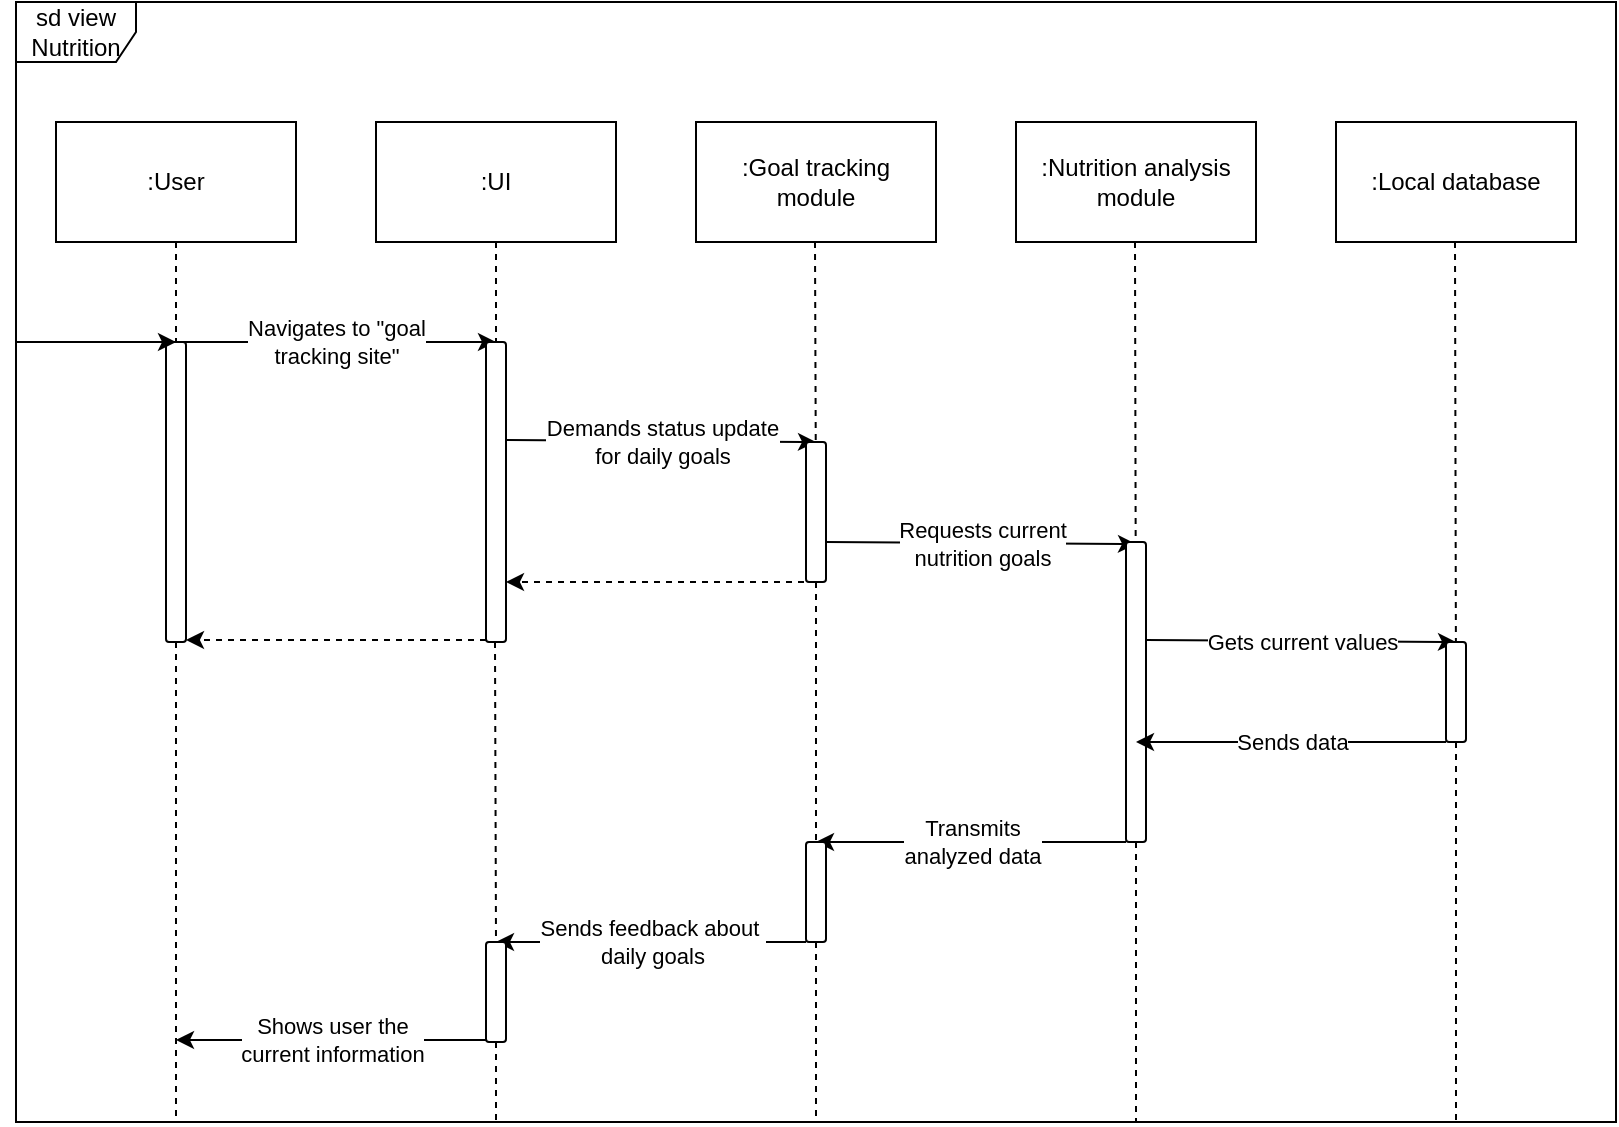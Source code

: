 <mxfile version="26.2.12">
  <diagram name="Seite-1" id="22ME-RJ8WNFZ1xnqjiXV">
    <mxGraphModel dx="1218" dy="821" grid="1" gridSize="10" guides="1" tooltips="1" connect="1" arrows="1" fold="1" page="1" pageScale="1" pageWidth="827" pageHeight="1169" math="0" shadow="0">
      <root>
        <mxCell id="0" />
        <mxCell id="1" parent="0" />
        <mxCell id="fB5_CP9kFE39k3K4ymV6-1" value=":User" style="rounded=0;whiteSpace=wrap;html=1;" parent="1" vertex="1">
          <mxGeometry x="40" y="180" width="120" height="60" as="geometry" />
        </mxCell>
        <mxCell id="fB5_CP9kFE39k3K4ymV6-2" value=":UI" style="rounded=0;whiteSpace=wrap;html=1;" parent="1" vertex="1">
          <mxGeometry x="200" y="180" width="120" height="60" as="geometry" />
        </mxCell>
        <mxCell id="fB5_CP9kFE39k3K4ymV6-3" value="&lt;div&gt;:Goal tracking&lt;/div&gt;&lt;div&gt;module&lt;/div&gt;" style="rounded=0;whiteSpace=wrap;html=1;" parent="1" vertex="1">
          <mxGeometry x="360" y="180" width="120" height="60" as="geometry" />
        </mxCell>
        <mxCell id="fB5_CP9kFE39k3K4ymV6-4" value="&lt;div&gt;:Nutrition analysis module&lt;/div&gt;" style="rounded=0;whiteSpace=wrap;html=1;" parent="1" vertex="1">
          <mxGeometry x="520" y="180" width="120" height="60" as="geometry" />
        </mxCell>
        <mxCell id="fB5_CP9kFE39k3K4ymV6-5" value="" style="endArrow=none;dashed=1;html=1;rounded=0;" parent="1" source="_qAM3UQY7rkiAUcxu_jo-2" edge="1">
          <mxGeometry width="50" height="50" relative="1" as="geometry">
            <mxPoint x="100" y="290" as="sourcePoint" />
            <mxPoint x="100" y="680" as="targetPoint" />
          </mxGeometry>
        </mxCell>
        <mxCell id="fB5_CP9kFE39k3K4ymV6-6" value="" style="endArrow=none;dashed=1;html=1;rounded=0;" parent="1" edge="1">
          <mxGeometry width="50" height="50" relative="1" as="geometry">
            <mxPoint x="260" y="640" as="sourcePoint" />
            <mxPoint x="260" y="640" as="targetPoint" />
          </mxGeometry>
        </mxCell>
        <mxCell id="fB5_CP9kFE39k3K4ymV6-7" value="" style="endArrow=classic;html=1;rounded=0;" parent="1" edge="1">
          <mxGeometry relative="1" as="geometry">
            <mxPoint x="100" y="290" as="sourcePoint" />
            <mxPoint x="260" y="290" as="targetPoint" />
          </mxGeometry>
        </mxCell>
        <mxCell id="fB5_CP9kFE39k3K4ymV6-8" value="Navigates to &quot;goal&lt;div&gt;tracking site&quot;&lt;/div&gt;" style="edgeLabel;resizable=0;html=1;;align=center;verticalAlign=middle;" parent="fB5_CP9kFE39k3K4ymV6-7" connectable="0" vertex="1">
          <mxGeometry relative="1" as="geometry" />
        </mxCell>
        <mxCell id="fB5_CP9kFE39k3K4ymV6-9" value="" style="endArrow=none;dashed=1;html=1;rounded=0;" parent="1" source="fB5_CP9kFE39k3K4ymV6-2" target="fB5_CP9kFE39k3K4ymV6-10" edge="1">
          <mxGeometry width="50" height="50" relative="1" as="geometry">
            <mxPoint x="260" y="240" as="sourcePoint" />
            <mxPoint x="260" y="640" as="targetPoint" />
          </mxGeometry>
        </mxCell>
        <mxCell id="fB5_CP9kFE39k3K4ymV6-10" value="" style="rounded=1;whiteSpace=wrap;html=1;" parent="1" vertex="1">
          <mxGeometry x="255" y="290" width="10" height="150" as="geometry" />
        </mxCell>
        <mxCell id="fB5_CP9kFE39k3K4ymV6-11" value="" style="endArrow=none;dashed=1;html=1;rounded=0;" parent="1" edge="1">
          <mxGeometry width="50" height="50" relative="1" as="geometry">
            <mxPoint x="420" y="590" as="sourcePoint" />
            <mxPoint x="420" y="680" as="targetPoint" />
          </mxGeometry>
        </mxCell>
        <mxCell id="fB5_CP9kFE39k3K4ymV6-12" value="" style="endArrow=none;dashed=1;html=1;rounded=0;" parent="1" edge="1">
          <mxGeometry width="50" height="50" relative="1" as="geometry">
            <mxPoint x="580" y="540" as="sourcePoint" />
            <mxPoint x="580" y="680" as="targetPoint" />
          </mxGeometry>
        </mxCell>
        <mxCell id="fB5_CP9kFE39k3K4ymV6-13" value="" style="endArrow=classic;html=1;rounded=0;" parent="1" edge="1">
          <mxGeometry relative="1" as="geometry">
            <mxPoint x="265" y="339" as="sourcePoint" />
            <mxPoint x="420" y="340" as="targetPoint" />
          </mxGeometry>
        </mxCell>
        <mxCell id="fB5_CP9kFE39k3K4ymV6-14" value="&lt;div&gt;Demands status update&lt;/div&gt;&lt;div&gt;for daily goals&lt;/div&gt;" style="edgeLabel;resizable=0;html=1;;align=center;verticalAlign=middle;" parent="fB5_CP9kFE39k3K4ymV6-13" connectable="0" vertex="1">
          <mxGeometry relative="1" as="geometry" />
        </mxCell>
        <mxCell id="fB5_CP9kFE39k3K4ymV6-15" value="" style="endArrow=none;dashed=1;html=1;rounded=0;" parent="1" target="fB5_CP9kFE39k3K4ymV6-16" edge="1">
          <mxGeometry width="50" height="50" relative="1" as="geometry">
            <mxPoint x="419.5" y="240" as="sourcePoint" />
            <mxPoint x="419.5" y="650" as="targetPoint" />
          </mxGeometry>
        </mxCell>
        <mxCell id="fB5_CP9kFE39k3K4ymV6-16" value="" style="rounded=1;whiteSpace=wrap;html=1;" parent="1" vertex="1">
          <mxGeometry x="415" y="340" width="10" height="70" as="geometry" />
        </mxCell>
        <mxCell id="fB5_CP9kFE39k3K4ymV6-17" value="" style="endArrow=classic;html=1;rounded=0;" parent="1" edge="1">
          <mxGeometry relative="1" as="geometry">
            <mxPoint x="425" y="390" as="sourcePoint" />
            <mxPoint x="580" y="391" as="targetPoint" />
          </mxGeometry>
        </mxCell>
        <mxCell id="fB5_CP9kFE39k3K4ymV6-18" value="&lt;div&gt;Requests current&lt;/div&gt;&lt;div&gt;nutrition goals&lt;/div&gt;" style="edgeLabel;resizable=0;html=1;;align=center;verticalAlign=middle;" parent="fB5_CP9kFE39k3K4ymV6-17" connectable="0" vertex="1">
          <mxGeometry relative="1" as="geometry" />
        </mxCell>
        <mxCell id="fB5_CP9kFE39k3K4ymV6-19" value="" style="endArrow=none;dashed=1;html=1;rounded=0;" parent="1" target="fB5_CP9kFE39k3K4ymV6-20" edge="1">
          <mxGeometry width="50" height="50" relative="1" as="geometry">
            <mxPoint x="579.5" y="240" as="sourcePoint" />
            <mxPoint x="579.5" y="650" as="targetPoint" />
          </mxGeometry>
        </mxCell>
        <mxCell id="fB5_CP9kFE39k3K4ymV6-20" value="" style="rounded=1;whiteSpace=wrap;html=1;" parent="1" vertex="1">
          <mxGeometry x="575" y="390" width="10" height="150" as="geometry" />
        </mxCell>
        <mxCell id="fB5_CP9kFE39k3K4ymV6-21" value="" style="endArrow=classic;html=1;rounded=0;" parent="1" edge="1">
          <mxGeometry relative="1" as="geometry">
            <mxPoint x="575" y="540" as="sourcePoint" />
            <mxPoint x="420" y="540" as="targetPoint" />
          </mxGeometry>
        </mxCell>
        <mxCell id="fB5_CP9kFE39k3K4ymV6-22" value="&lt;div&gt;Transmits&lt;/div&gt;&lt;div&gt;analyzed data&lt;/div&gt;" style="edgeLabel;resizable=0;html=1;;align=center;verticalAlign=middle;" parent="fB5_CP9kFE39k3K4ymV6-21" connectable="0" vertex="1">
          <mxGeometry relative="1" as="geometry" />
        </mxCell>
        <mxCell id="fB5_CP9kFE39k3K4ymV6-25" value="" style="endArrow=classic;html=1;rounded=0;" parent="1" edge="1">
          <mxGeometry relative="1" as="geometry">
            <mxPoint x="415" y="590" as="sourcePoint" />
            <mxPoint x="260" y="590" as="targetPoint" />
          </mxGeometry>
        </mxCell>
        <mxCell id="fB5_CP9kFE39k3K4ymV6-26" value="&lt;div&gt;Sends feedback about&amp;nbsp;&lt;/div&gt;&lt;div&gt;daily goals&lt;/div&gt;" style="edgeLabel;resizable=0;html=1;;align=center;verticalAlign=middle;" parent="fB5_CP9kFE39k3K4ymV6-25" connectable="0" vertex="1">
          <mxGeometry relative="1" as="geometry" />
        </mxCell>
        <mxCell id="fB5_CP9kFE39k3K4ymV6-27" value="" style="endArrow=none;dashed=1;html=1;rounded=0;exitX=0.5;exitY=1;exitDx=0;exitDy=0;" parent="1" edge="1">
          <mxGeometry width="50" height="50" relative="1" as="geometry">
            <mxPoint x="260" y="640" as="sourcePoint" />
            <mxPoint x="260" y="680" as="targetPoint" />
          </mxGeometry>
        </mxCell>
        <mxCell id="fB5_CP9kFE39k3K4ymV6-29" value="" style="endArrow=classic;html=1;rounded=0;" parent="1" edge="1">
          <mxGeometry relative="1" as="geometry">
            <mxPoint x="255" y="639" as="sourcePoint" />
            <mxPoint x="100" y="639" as="targetPoint" />
          </mxGeometry>
        </mxCell>
        <mxCell id="fB5_CP9kFE39k3K4ymV6-30" value="&lt;div&gt;Shows user the&lt;/div&gt;&lt;div&gt;current information&lt;/div&gt;" style="edgeLabel;resizable=0;html=1;;align=center;verticalAlign=middle;" parent="fB5_CP9kFE39k3K4ymV6-29" connectable="0" vertex="1">
          <mxGeometry relative="1" as="geometry" />
        </mxCell>
        <mxCell id="fB5_CP9kFE39k3K4ymV6-34" value=":Local database" style="rounded=0;whiteSpace=wrap;html=1;" parent="1" vertex="1">
          <mxGeometry x="680" y="180" width="120" height="60" as="geometry" />
        </mxCell>
        <mxCell id="fB5_CP9kFE39k3K4ymV6-35" value="" style="endArrow=none;dashed=1;html=1;rounded=0;" parent="1" source="fB5_CP9kFE39k3K4ymV6-41" edge="1">
          <mxGeometry width="50" height="50" relative="1" as="geometry">
            <mxPoint x="739.5" y="240" as="sourcePoint" />
            <mxPoint x="740" y="680" as="targetPoint" />
          </mxGeometry>
        </mxCell>
        <mxCell id="fB5_CP9kFE39k3K4ymV6-39" value="" style="endArrow=classic;html=1;rounded=0;" parent="1" edge="1">
          <mxGeometry relative="1" as="geometry">
            <mxPoint x="585" y="439" as="sourcePoint" />
            <mxPoint x="740" y="440" as="targetPoint" />
          </mxGeometry>
        </mxCell>
        <mxCell id="fB5_CP9kFE39k3K4ymV6-40" value="Gets current values" style="edgeLabel;resizable=0;html=1;;align=center;verticalAlign=middle;" parent="fB5_CP9kFE39k3K4ymV6-39" connectable="0" vertex="1">
          <mxGeometry relative="1" as="geometry" />
        </mxCell>
        <mxCell id="fB5_CP9kFE39k3K4ymV6-42" value="" style="endArrow=none;dashed=1;html=1;rounded=0;" parent="1" target="fB5_CP9kFE39k3K4ymV6-41" edge="1">
          <mxGeometry width="50" height="50" relative="1" as="geometry">
            <mxPoint x="739.5" y="240" as="sourcePoint" />
            <mxPoint x="740" y="640" as="targetPoint" />
          </mxGeometry>
        </mxCell>
        <mxCell id="fB5_CP9kFE39k3K4ymV6-41" value="" style="rounded=1;whiteSpace=wrap;html=1;" parent="1" vertex="1">
          <mxGeometry x="735" y="440" width="10" height="50" as="geometry" />
        </mxCell>
        <mxCell id="fB5_CP9kFE39k3K4ymV6-43" value="" style="endArrow=classic;html=1;rounded=0;" parent="1" edge="1">
          <mxGeometry relative="1" as="geometry">
            <mxPoint x="735" y="490" as="sourcePoint" />
            <mxPoint x="580" y="490" as="targetPoint" />
          </mxGeometry>
        </mxCell>
        <mxCell id="fB5_CP9kFE39k3K4ymV6-44" value="Sends data" style="edgeLabel;resizable=0;html=1;;align=center;verticalAlign=middle;" parent="fB5_CP9kFE39k3K4ymV6-43" connectable="0" vertex="1">
          <mxGeometry relative="1" as="geometry" />
        </mxCell>
        <mxCell id="_qAM3UQY7rkiAUcxu_jo-3" value="" style="endArrow=none;dashed=1;html=1;rounded=0;" parent="1" source="fB5_CP9kFE39k3K4ymV6-1" target="_qAM3UQY7rkiAUcxu_jo-2" edge="1">
          <mxGeometry width="50" height="50" relative="1" as="geometry">
            <mxPoint x="100" y="240" as="sourcePoint" />
            <mxPoint x="100" y="680" as="targetPoint" />
          </mxGeometry>
        </mxCell>
        <mxCell id="_qAM3UQY7rkiAUcxu_jo-2" value="" style="rounded=1;whiteSpace=wrap;html=1;" parent="1" vertex="1">
          <mxGeometry x="95" y="290" width="10" height="150" as="geometry" />
        </mxCell>
        <mxCell id="ME3lKfKqPtI0MWs_2UY4-1" value="sd view&lt;div&gt;Nutrition&lt;/div&gt;" style="shape=umlFrame;whiteSpace=wrap;html=1;pointerEvents=0;" vertex="1" parent="1">
          <mxGeometry x="20" y="120" width="800" height="560" as="geometry" />
        </mxCell>
        <mxCell id="ME3lKfKqPtI0MWs_2UY4-4" value="" style="endArrow=classic;html=1;rounded=0;dashed=1;" edge="1" parent="1">
          <mxGeometry relative="1" as="geometry">
            <mxPoint x="420" y="410" as="sourcePoint" />
            <mxPoint x="265" y="410" as="targetPoint" />
          </mxGeometry>
        </mxCell>
        <mxCell id="ME3lKfKqPtI0MWs_2UY4-6" value="" style="endArrow=classic;html=1;rounded=0;dashed=1;" edge="1" parent="1">
          <mxGeometry relative="1" as="geometry">
            <mxPoint x="255" y="439" as="sourcePoint" />
            <mxPoint x="105" y="439" as="targetPoint" />
          </mxGeometry>
        </mxCell>
        <mxCell id="ME3lKfKqPtI0MWs_2UY4-7" value="" style="rounded=1;whiteSpace=wrap;html=1;" vertex="1" parent="1">
          <mxGeometry x="415" y="540" width="10" height="50" as="geometry" />
        </mxCell>
        <mxCell id="ME3lKfKqPtI0MWs_2UY4-8" value="" style="endArrow=none;dashed=1;html=1;rounded=0;exitX=0.5;exitY=1;exitDx=0;exitDy=0;entryX=0.5;entryY=0;entryDx=0;entryDy=0;" edge="1" parent="1" source="fB5_CP9kFE39k3K4ymV6-16" target="ME3lKfKqPtI0MWs_2UY4-7">
          <mxGeometry width="50" height="50" relative="1" as="geometry">
            <mxPoint x="419.5" y="430" as="sourcePoint" />
            <mxPoint x="419.5" y="520" as="targetPoint" />
          </mxGeometry>
        </mxCell>
        <mxCell id="ME3lKfKqPtI0MWs_2UY4-9" value="" style="endArrow=none;dashed=1;html=1;rounded=0;entryX=0.5;entryY=0;entryDx=0;entryDy=0;" edge="1" parent="1" target="ME3lKfKqPtI0MWs_2UY4-10">
          <mxGeometry width="50" height="50" relative="1" as="geometry">
            <mxPoint x="259.5" y="440" as="sourcePoint" />
            <mxPoint x="259.5" y="490" as="targetPoint" />
          </mxGeometry>
        </mxCell>
        <mxCell id="ME3lKfKqPtI0MWs_2UY4-10" value="" style="rounded=1;whiteSpace=wrap;html=1;" vertex="1" parent="1">
          <mxGeometry x="255" y="590" width="10" height="50" as="geometry" />
        </mxCell>
        <mxCell id="ME3lKfKqPtI0MWs_2UY4-11" value="" style="endArrow=classic;html=1;rounded=0;" edge="1" parent="1">
          <mxGeometry relative="1" as="geometry">
            <mxPoint x="20" y="290" as="sourcePoint" />
            <mxPoint x="100" y="290" as="targetPoint" />
          </mxGeometry>
        </mxCell>
      </root>
    </mxGraphModel>
  </diagram>
</mxfile>
